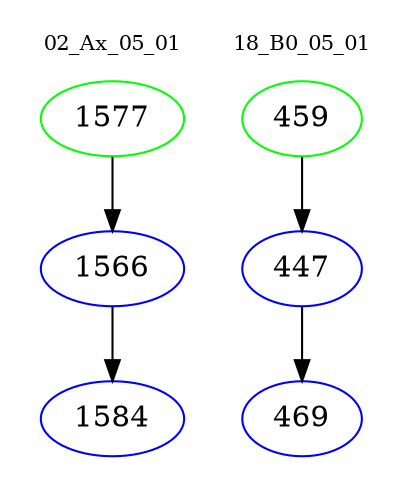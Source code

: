 digraph{
subgraph cluster_0 {
color = white
label = "02_Ax_05_01";
fontsize=10;
T0_1577 [label="1577", color="green"]
T0_1577 -> T0_1566 [color="black"]
T0_1566 [label="1566", color="blue"]
T0_1566 -> T0_1584 [color="black"]
T0_1584 [label="1584", color="blue"]
}
subgraph cluster_1 {
color = white
label = "18_B0_05_01";
fontsize=10;
T1_459 [label="459", color="green"]
T1_459 -> T1_447 [color="black"]
T1_447 [label="447", color="blue"]
T1_447 -> T1_469 [color="black"]
T1_469 [label="469", color="blue"]
}
}
